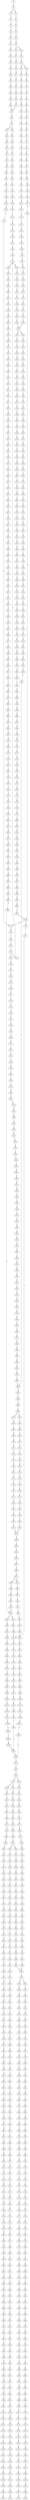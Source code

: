 strict digraph  {
	S0 -> S1 [ label = G ];
	S1 -> S2 [ label = G ];
	S1 -> S3 [ label = C ];
	S2 -> S4 [ label = C ];
	S3 -> S5 [ label = C ];
	S4 -> S6 [ label = C ];
	S5 -> S7 [ label = C ];
	S6 -> S8 [ label = C ];
	S7 -> S9 [ label = T ];
	S8 -> S10 [ label = A ];
	S9 -> S11 [ label = A ];
	S10 -> S12 [ label = G ];
	S11 -> S13 [ label = G ];
	S12 -> S14 [ label = T ];
	S12 -> S15 [ label = G ];
	S13 -> S16 [ label = G ];
	S14 -> S17 [ label = T ];
	S15 -> S18 [ label = T ];
	S16 -> S19 [ label = T ];
	S17 -> S20 [ label = G ];
	S18 -> S21 [ label = G ];
	S19 -> S22 [ label = G ];
	S20 -> S23 [ label = T ];
	S21 -> S24 [ label = C ];
	S21 -> S25 [ label = G ];
	S22 -> S26 [ label = T ];
	S23 -> S27 [ label = G ];
	S24 -> S28 [ label = G ];
	S25 -> S29 [ label = G ];
	S26 -> S30 [ label = G ];
	S27 -> S31 [ label = C ];
	S28 -> S32 [ label = C ];
	S29 -> S33 [ label = C ];
	S30 -> S34 [ label = C ];
	S31 -> S35 [ label = G ];
	S32 -> S36 [ label = G ];
	S33 -> S37 [ label = T ];
	S34 -> S38 [ label = G ];
	S35 -> S39 [ label = T ];
	S36 -> S40 [ label = T ];
	S37 -> S41 [ label = T ];
	S38 -> S42 [ label = T ];
	S39 -> S43 [ label = C ];
	S40 -> S44 [ label = C ];
	S41 -> S45 [ label = C ];
	S42 -> S46 [ label = C ];
	S43 -> S47 [ label = G ];
	S44 -> S48 [ label = G ];
	S45 -> S49 [ label = G ];
	S46 -> S50 [ label = G ];
	S47 -> S51 [ label = A ];
	S48 -> S52 [ label = T ];
	S49 -> S53 [ label = A ];
	S50 -> S51 [ label = A ];
	S51 -> S54 [ label = A ];
	S52 -> S55 [ label = G ];
	S53 -> S56 [ label = A ];
	S54 -> S57 [ label = C ];
	S55 -> S58 [ label = C ];
	S56 -> S59 [ label = C ];
	S57 -> S60 [ label = C ];
	S57 -> S61 [ label = A ];
	S58 -> S62 [ label = A ];
	S59 -> S63 [ label = A ];
	S60 -> S64 [ label = T ];
	S61 -> S65 [ label = C ];
	S62 -> S66 [ label = T ];
	S63 -> S67 [ label = C ];
	S64 -> S68 [ label = T ];
	S65 -> S69 [ label = C ];
	S66 -> S70 [ label = C ];
	S67 -> S71 [ label = G ];
	S68 -> S72 [ label = C ];
	S69 -> S73 [ label = C ];
	S70 -> S74 [ label = C ];
	S71 -> S75 [ label = C ];
	S72 -> S76 [ label = G ];
	S73 -> S77 [ label = G ];
	S74 -> S78 [ label = G ];
	S75 -> S79 [ label = G ];
	S76 -> S80 [ label = T ];
	S77 -> S81 [ label = T ];
	S78 -> S82 [ label = C ];
	S79 -> S83 [ label = C ];
	S80 -> S84 [ label = A ];
	S81 -> S85 [ label = A ];
	S82 -> S86 [ label = A ];
	S83 -> S87 [ label = A ];
	S84 -> S88 [ label = C ];
	S85 -> S89 [ label = C ];
	S86 -> S90 [ label = C ];
	S87 -> S91 [ label = C ];
	S88 -> S92 [ label = T ];
	S89 -> S93 [ label = G ];
	S90 -> S94 [ label = G ];
	S91 -> S95 [ label = G ];
	S92 -> S96 [ label = T ];
	S93 -> S97 [ label = T ];
	S94 -> S98 [ label = T ];
	S95 -> S99 [ label = T ];
	S96 -> S100 [ label = C ];
	S97 -> S101 [ label = C ];
	S98 -> S102 [ label = C ];
	S99 -> S103 [ label = C ];
	S100 -> S104 [ label = A ];
	S101 -> S105 [ label = C ];
	S102 -> S106 [ label = G ];
	S103 -> S107 [ label = C ];
	S104 -> S108 [ label = A ];
	S105 -> S109 [ label = A ];
	S106 -> S110 [ label = A ];
	S107 -> S111 [ label = A ];
	S108 -> S112 [ label = G ];
	S109 -> S113 [ label = G ];
	S110 -> S114 [ label = G ];
	S111 -> S115 [ label = G ];
	S112 -> S116 [ label = C ];
	S113 -> S117 [ label = C ];
	S114 -> S118 [ label = C ];
	S115 -> S119 [ label = C ];
	S116 -> S120 [ label = G ];
	S117 -> S121 [ label = G ];
	S118 -> S122 [ label = G ];
	S119 -> S123 [ label = T ];
	S119 -> S121 [ label = G ];
	S120 -> S124 [ label = A ];
	S121 -> S125 [ label = A ];
	S122 -> S126 [ label = A ];
	S123 -> S127 [ label = T ];
	S124 -> S128 [ label = G ];
	S125 -> S129 [ label = G ];
	S126 -> S130 [ label = G ];
	S127 -> S131 [ label = C ];
	S128 -> S132 [ label = T ];
	S129 -> S133 [ label = T ];
	S130 -> S134 [ label = T ];
	S131 -> S135 [ label = A ];
	S132 -> S136 [ label = C ];
	S133 -> S137 [ label = C ];
	S134 -> S138 [ label = C ];
	S135 -> S139 [ label = C ];
	S136 -> S140 [ label = C ];
	S137 -> S141 [ label = C ];
	S137 -> S142 [ label = T ];
	S138 -> S143 [ label = G ];
	S139 -> S144 [ label = G ];
	S140 -> S145 [ label = C ];
	S141 -> S145 [ label = C ];
	S142 -> S146 [ label = C ];
	S143 -> S147 [ label = A ];
	S144 -> S148 [ label = C ];
	S145 -> S149 [ label = T ];
	S145 -> S150 [ label = G ];
	S146 -> S151 [ label = G ];
	S147 -> S152 [ label = A ];
	S148 -> S153 [ label = C ];
	S149 -> S154 [ label = C ];
	S150 -> S155 [ label = C ];
	S151 -> S156 [ label = T ];
	S152 -> S157 [ label = C ];
	S153 -> S158 [ label = C ];
	S154 -> S159 [ label = C ];
	S155 -> S160 [ label = C ];
	S156 -> S161 [ label = C ];
	S157 -> S162 [ label = C ];
	S158 -> S163 [ label = T ];
	S159 -> S164 [ label = G ];
	S160 -> S165 [ label = T ];
	S161 -> S166 [ label = T ];
	S162 -> S167 [ label = T ];
	S163 -> S168 [ label = T ];
	S164 -> S169 [ label = G ];
	S165 -> S170 [ label = G ];
	S166 -> S171 [ label = G ];
	S167 -> S172 [ label = G ];
	S168 -> S173 [ label = C ];
	S169 -> S174 [ label = T ];
	S170 -> S175 [ label = T ];
	S171 -> S176 [ label = T ];
	S172 -> S177 [ label = T ];
	S173 -> S178 [ label = A ];
	S174 -> S179 [ label = C ];
	S175 -> S180 [ label = C ];
	S176 -> S181 [ label = T ];
	S177 -> S182 [ label = C ];
	S178 -> S183 [ label = T ];
	S179 -> S184 [ label = T ];
	S180 -> S185 [ label = G ];
	S181 -> S186 [ label = C ];
	S182 -> S187 [ label = G ];
	S183 -> S188 [ label = C ];
	S184 -> S189 [ label = G ];
	S185 -> S190 [ label = C ];
	S186 -> S191 [ label = C ];
	S187 -> S192 [ label = C ];
	S188 -> S193 [ label = C ];
	S189 -> S194 [ label = G ];
	S190 -> S195 [ label = G ];
	S191 -> S196 [ label = G ];
	S192 -> S197 [ label = G ];
	S193 -> S198 [ label = A ];
	S194 -> S199 [ label = A ];
	S195 -> S200 [ label = C ];
	S196 -> S201 [ label = T ];
	S197 -> S200 [ label = C ];
	S198 -> S202 [ label = G ];
	S199 -> S203 [ label = G ];
	S200 -> S204 [ label = G ];
	S200 -> S205 [ label = A ];
	S201 -> S206 [ label = G ];
	S202 -> S207 [ label = A ];
	S203 -> S208 [ label = G ];
	S204 -> S209 [ label = A ];
	S205 -> S210 [ label = A ];
	S206 -> S211 [ label = G ];
	S207 -> S212 [ label = A ];
	S208 -> S213 [ label = G ];
	S209 -> S214 [ label = G ];
	S210 -> S215 [ label = C ];
	S211 -> S216 [ label = C ];
	S212 -> S217 [ label = C ];
	S213 -> S218 [ label = T ];
	S214 -> S219 [ label = C ];
	S215 -> S220 [ label = C ];
	S216 -> S221 [ label = C ];
	S217 -> S222 [ label = C ];
	S218 -> S223 [ label = G ];
	S219 -> S224 [ label = A ];
	S220 -> S225 [ label = C ];
	S221 -> S226 [ label = C ];
	S222 -> S227 [ label = A ];
	S222 -> S228 [ label = G ];
	S223 -> S229 [ label = T ];
	S224 -> S230 [ label = G ];
	S225 -> S231 [ label = G ];
	S226 -> S232 [ label = G ];
	S227 -> S233 [ label = G ];
	S227 -> S234 [ label = C ];
	S228 -> S235 [ label = G ];
	S229 -> S236 [ label = T ];
	S230 -> S237 [ label = T ];
	S231 -> S238 [ label = T ];
	S232 -> S239 [ label = T ];
	S233 -> S240 [ label = A ];
	S234 -> S241 [ label = C ];
	S235 -> S242 [ label = A ];
	S236 -> S243 [ label = C ];
	S237 -> S244 [ label = G ];
	S238 -> S245 [ label = A ];
	S239 -> S246 [ label = C ];
	S240 -> S247 [ label = C ];
	S241 -> S248 [ label = A ];
	S242 -> S249 [ label = C ];
	S243 -> S250 [ label = C ];
	S244 -> S251 [ label = C ];
	S245 -> S252 [ label = C ];
	S246 -> S253 [ label = C ];
	S247 -> S254 [ label = T ];
	S248 -> S255 [ label = C ];
	S249 -> S256 [ label = G ];
	S250 -> S257 [ label = A ];
	S251 -> S258 [ label = A ];
	S252 -> S259 [ label = A ];
	S253 -> S260 [ label = A ];
	S254 -> S261 [ label = C ];
	S255 -> S262 [ label = C ];
	S256 -> S263 [ label = C ];
	S257 -> S264 [ label = G ];
	S258 -> S265 [ label = A ];
	S259 -> S266 [ label = G ];
	S260 -> S267 [ label = G ];
	S261 -> S268 [ label = C ];
	S262 -> S269 [ label = C ];
	S263 -> S270 [ label = C ];
	S264 -> S271 [ label = C ];
	S265 -> S272 [ label = C ];
	S266 -> S273 [ label = C ];
	S267 -> S274 [ label = T ];
	S268 -> S275 [ label = C ];
	S269 -> S276 [ label = C ];
	S270 -> S277 [ label = C ];
	S271 -> S278 [ label = A ];
	S272 -> S279 [ label = A ];
	S273 -> S280 [ label = A ];
	S274 -> S281 [ label = A ];
	S275 -> S282 [ label = A ];
	S276 -> S283 [ label = T ];
	S277 -> S284 [ label = A ];
	S278 -> S285 [ label = G ];
	S279 -> S286 [ label = G ];
	S280 -> S287 [ label = G ];
	S281 -> S288 [ label = G ];
	S282 -> S289 [ label = T ];
	S283 -> S290 [ label = T ];
	S284 -> S291 [ label = T ];
	S285 -> S292 [ label = A ];
	S286 -> S293 [ label = C ];
	S287 -> S294 [ label = G ];
	S288 -> S295 [ label = C ];
	S289 -> S296 [ label = C ];
	S290 -> S297 [ label = C ];
	S291 -> S298 [ label = C ];
	S292 -> S299 [ label = T ];
	S293 -> S300 [ label = T ];
	S294 -> S301 [ label = T ];
	S295 -> S302 [ label = T ];
	S296 -> S303 [ label = T ];
	S297 -> S304 [ label = C ];
	S297 -> S305 [ label = G ];
	S298 -> S306 [ label = G ];
	S299 -> S307 [ label = A ];
	S300 -> S308 [ label = A ];
	S301 -> S309 [ label = G ];
	S302 -> S310 [ label = C ];
	S303 -> S311 [ label = G ];
	S304 -> S312 [ label = T ];
	S305 -> S313 [ label = A ];
	S306 -> S314 [ label = T ];
	S307 -> S315 [ label = A ];
	S308 -> S316 [ label = C ];
	S309 -> S317 [ label = C ];
	S310 -> S318 [ label = C ];
	S311 -> S319 [ label = C ];
	S312 -> S320 [ label = G ];
	S313 -> S321 [ label = T ];
	S314 -> S322 [ label = C ];
	S315 -> S323 [ label = A ];
	S316 -> S324 [ label = G ];
	S317 -> S325 [ label = A ];
	S318 -> S326 [ label = A ];
	S319 -> S327 [ label = C ];
	S320 -> S328 [ label = T ];
	S321 -> S329 [ label = C ];
	S322 -> S330 [ label = C ];
	S323 -> S331 [ label = A ];
	S324 -> S332 [ label = A ];
	S325 -> S333 [ label = C ];
	S326 -> S334 [ label = C ];
	S327 -> S335 [ label = A ];
	S328 -> S336 [ label = C ];
	S329 -> S337 [ label = G ];
	S330 -> S338 [ label = T ];
	S331 -> S339 [ label = A ];
	S332 -> S340 [ label = G ];
	S333 -> S341 [ label = G ];
	S334 -> S342 [ label = C ];
	S335 -> S343 [ label = G ];
	S336 -> S344 [ label = C ];
	S337 -> S345 [ label = T ];
	S338 -> S346 [ label = C ];
	S339 -> S347 [ label = C ];
	S340 -> S348 [ label = A ];
	S341 -> S349 [ label = C ];
	S342 -> S350 [ label = G ];
	S343 -> S351 [ label = T ];
	S344 -> S352 [ label = T ];
	S345 -> S353 [ label = T ];
	S346 -> S354 [ label = T ];
	S347 -> S355 [ label = T ];
	S348 -> S356 [ label = A ];
	S349 -> S357 [ label = G ];
	S350 -> S358 [ label = G ];
	S351 -> S359 [ label = C ];
	S352 -> S360 [ label = T ];
	S353 -> S361 [ label = T ];
	S354 -> S362 [ label = T ];
	S355 -> S363 [ label = T ];
	S356 -> S364 [ label = C ];
	S357 -> S365 [ label = G ];
	S358 -> S366 [ label = A ];
	S359 -> S367 [ label = G ];
	S360 -> S368 [ label = G ];
	S361 -> S369 [ label = G ];
	S362 -> S370 [ label = C ];
	S363 -> S371 [ label = T ];
	S364 -> S372 [ label = T ];
	S365 -> S373 [ label = T ];
	S366 -> S374 [ label = C ];
	S367 -> S375 [ label = T ];
	S368 -> S376 [ label = T ];
	S369 -> S377 [ label = T ];
	S370 -> S378 [ label = T ];
	S371 -> S379 [ label = G ];
	S372 -> S380 [ label = G ];
	S373 -> S381 [ label = G ];
	S374 -> S382 [ label = G ];
	S375 -> S383 [ label = A ];
	S376 -> S384 [ label = A ];
	S377 -> S385 [ label = A ];
	S378 -> S386 [ label = C ];
	S379 -> S387 [ label = C ];
	S380 -> S388 [ label = G ];
	S381 -> S389 [ label = C ];
	S382 -> S390 [ label = T ];
	S383 -> S391 [ label = A ];
	S384 -> S392 [ label = G ];
	S385 -> S393 [ label = G ];
	S386 -> S394 [ label = G ];
	S387 -> S395 [ label = C ];
	S388 -> S396 [ label = C ];
	S389 -> S397 [ label = C ];
	S390 -> S398 [ label = C ];
	S391 -> S399 [ label = G ];
	S392 -> S400 [ label = G ];
	S393 -> S401 [ label = G ];
	S394 -> S402 [ label = G ];
	S395 -> S403 [ label = G ];
	S396 -> S404 [ label = G ];
	S397 -> S405 [ label = G ];
	S398 -> S406 [ label = G ];
	S399 -> S407 [ label = A ];
	S400 -> S408 [ label = A ];
	S401 -> S409 [ label = A ];
	S402 -> S410 [ label = A ];
	S403 -> S411 [ label = T ];
	S404 -> S412 [ label = C ];
	S405 -> S413 [ label = C ];
	S406 -> S414 [ label = T ];
	S407 -> S415 [ label = C ];
	S408 -> S416 [ label = G ];
	S409 -> S417 [ label = A ];
	S410 -> S418 [ label = G ];
	S411 -> S419 [ label = A ];
	S412 -> S420 [ label = A ];
	S413 -> S421 [ label = A ];
	S414 -> S422 [ label = G ];
	S415 -> S423 [ label = G ];
	S416 -> S424 [ label = A ];
	S417 -> S425 [ label = A ];
	S418 -> S426 [ label = A ];
	S419 -> S427 [ label = G ];
	S420 -> S428 [ label = G ];
	S421 -> S429 [ label = A ];
	S422 -> S430 [ label = A ];
	S423 -> S431 [ label = G ];
	S424 -> S432 [ label = G ];
	S425 -> S433 [ label = G ];
	S426 -> S434 [ label = G ];
	S427 -> S435 [ label = C ];
	S428 -> S436 [ label = C ];
	S429 -> S437 [ label = C ];
	S430 -> S438 [ label = C ];
	S431 -> S439 [ label = C ];
	S432 -> S440 [ label = G ];
	S433 -> S441 [ label = G ];
	S434 -> S442 [ label = G ];
	S435 -> S443 [ label = C ];
	S436 -> S444 [ label = G ];
	S437 -> S445 [ label = C ];
	S438 -> S446 [ label = C ];
	S439 -> S447 [ label = T ];
	S440 -> S448 [ label = T ];
	S441 -> S449 [ label = T ];
	S442 -> S450 [ label = T ];
	S443 -> S451 [ label = G ];
	S444 -> S452 [ label = G ];
	S445 -> S453 [ label = A ];
	S446 -> S454 [ label = G ];
	S447 -> S455 [ label = C ];
	S448 -> S456 [ label = C ];
	S449 -> S457 [ label = C ];
	S450 -> S458 [ label = C ];
	S451 -> S459 [ label = G ];
	S452 -> S460 [ label = G ];
	S453 -> S461 [ label = G ];
	S454 -> S462 [ label = G ];
	S455 -> S463 [ label = T ];
	S456 -> S464 [ label = C ];
	S457 -> S465 [ label = C ];
	S458 -> S464 [ label = C ];
	S459 -> S466 [ label = T ];
	S460 -> S467 [ label = T ];
	S461 -> S468 [ label = T ];
	S462 -> S469 [ label = T ];
	S463 -> S470 [ label = C ];
	S464 -> S471 [ label = C ];
	S465 -> S472 [ label = C ];
	S466 -> S473 [ label = G ];
	S467 -> S474 [ label = G ];
	S468 -> S475 [ label = C ];
	S469 -> S476 [ label = C ];
	S470 -> S477 [ label = G ];
	S471 -> S478 [ label = A ];
	S471 -> S479 [ label = G ];
	S472 -> S480 [ label = G ];
	S473 -> S481 [ label = A ];
	S474 -> S482 [ label = C ];
	S475 -> S483 [ label = G ];
	S476 -> S484 [ label = G ];
	S477 -> S485 [ label = A ];
	S478 -> S486 [ label = G ];
	S479 -> S487 [ label = G ];
	S480 -> S488 [ label = A ];
	S481 -> S489 [ label = C ];
	S482 -> S490 [ label = C ];
	S483 -> S491 [ label = C ];
	S484 -> S492 [ label = C ];
	S485 -> S493 [ label = A ];
	S486 -> S494 [ label = A ];
	S487 -> S495 [ label = A ];
	S488 -> S496 [ label = A ];
	S489 -> S497 [ label = G ];
	S490 -> S498 [ label = G ];
	S491 -> S499 [ label = G ];
	S492 -> S500 [ label = G ];
	S493 -> S501 [ label = G ];
	S494 -> S502 [ label = G ];
	S495 -> S503 [ label = G ];
	S496 -> S504 [ label = G ];
	S497 -> S505 [ label = T ];
	S498 -> S506 [ label = C ];
	S499 -> S507 [ label = C ];
	S500 -> S508 [ label = T ];
	S501 -> S509 [ label = T ];
	S502 -> S510 [ label = C ];
	S503 -> S511 [ label = G ];
	S504 -> S512 [ label = T ];
	S505 -> S513 [ label = G ];
	S506 -> S514 [ label = C ];
	S507 -> S515 [ label = A ];
	S508 -> S516 [ label = A ];
	S509 -> S517 [ label = C ];
	S510 -> S518 [ label = C ];
	S511 -> S519 [ label = C ];
	S512 -> S520 [ label = C ];
	S513 -> S521 [ label = G ];
	S514 -> S522 [ label = G ];
	S515 -> S523 [ label = G ];
	S516 -> S524 [ label = G ];
	S517 -> S525 [ label = G ];
	S518 -> S526 [ label = A ];
	S519 -> S527 [ label = G ];
	S520 -> S528 [ label = G ];
	S521 -> S529 [ label = G ];
	S522 -> S530 [ label = G ];
	S523 -> S531 [ label = C ];
	S524 -> S532 [ label = C ];
	S525 -> S533 [ label = C ];
	S526 -> S534 [ label = C ];
	S527 -> S535 [ label = T ];
	S528 -> S536 [ label = A ];
	S529 -> S537 [ label = T ];
	S530 -> S538 [ label = T ];
	S531 -> S539 [ label = C ];
	S532 -> S540 [ label = C ];
	S533 -> S541 [ label = G ];
	S534 -> S542 [ label = G ];
	S535 -> S543 [ label = G ];
	S536 -> S544 [ label = G ];
	S537 -> S545 [ label = A ];
	S538 -> S546 [ label = G ];
	S539 -> S547 [ label = G ];
	S540 -> S548 [ label = G ];
	S541 -> S549 [ label = G ];
	S542 -> S550 [ label = G ];
	S543 -> S551 [ label = G ];
	S544 -> S552 [ label = G ];
	S545 -> S553 [ label = C ];
	S546 -> S554 [ label = G ];
	S547 -> S555 [ label = G ];
	S548 -> S556 [ label = C ];
	S549 -> S557 [ label = C ];
	S550 -> S558 [ label = T ];
	S551 -> S559 [ label = T ];
	S552 -> S560 [ label = T ];
	S553 -> S561 [ label = T ];
	S554 -> S562 [ label = T ];
	S555 -> S563 [ label = T ];
	S556 -> S564 [ label = T ];
	S557 -> S565 [ label = T ];
	S558 -> S566 [ label = T ];
	S559 -> S567 [ label = A ];
	S560 -> S568 [ label = A ];
	S561 -> S569 [ label = A ];
	S562 -> S570 [ label = G ];
	S563 -> S571 [ label = G ];
	S564 -> S572 [ label = G ];
	S565 -> S573 [ label = A ];
	S566 -> S574 [ label = A ];
	S567 -> S575 [ label = T ];
	S568 -> S576 [ label = T ];
	S569 -> S577 [ label = T ];
	S570 -> S578 [ label = G ];
	S571 -> S579 [ label = G ];
	S572 -> S580 [ label = G ];
	S573 -> S581 [ label = T ];
	S574 -> S582 [ label = C ];
	S575 -> S583 [ label = G ];
	S576 -> S584 [ label = A ];
	S577 -> S585 [ label = T ];
	S578 -> S586 [ label = A ];
	S579 -> S587 [ label = A ];
	S580 -> S588 [ label = A ];
	S581 -> S589 [ label = A ];
	S582 -> S590 [ label = T ];
	S583 -> S591 [ label = A ];
	S584 -> S592 [ label = A ];
	S585 -> S593 [ label = G ];
	S586 -> S594 [ label = A ];
	S587 -> S595 [ label = A ];
	S588 -> S596 [ label = A ];
	S589 -> S597 [ label = G ];
	S590 -> S598 [ label = G ];
	S591 -> S599 [ label = G ];
	S592 -> S600 [ label = G ];
	S593 -> S601 [ label = G ];
	S594 -> S602 [ label = C ];
	S595 -> S603 [ label = G ];
	S596 -> S604 [ label = G ];
	S597 -> S605 [ label = T ];
	S598 -> S606 [ label = C ];
	S599 -> S607 [ label = C ];
	S600 -> S608 [ label = T ];
	S601 -> S609 [ label = A ];
	S602 -> S610 [ label = C ];
	S603 -> S611 [ label = A ];
	S604 -> S612 [ label = A ];
	S605 -> S613 [ label = A ];
	S606 -> S614 [ label = A ];
	S607 -> S615 [ label = G ];
	S608 -> S616 [ label = C ];
	S609 -> S617 [ label = A ];
	S610 -> S618 [ label = T ];
	S611 -> S619 [ label = A ];
	S612 -> S620 [ label = A ];
	S613 -> S621 [ label = G ];
	S614 -> S622 [ label = G ];
	S615 -> S623 [ label = G ];
	S616 -> S624 [ label = G ];
	S617 -> S625 [ label = C ];
	S618 -> S626 [ label = C ];
	S619 -> S627 [ label = C ];
	S620 -> S628 [ label = C ];
	S621 -> S629 [ label = C ];
	S622 -> S630 [ label = A ];
	S623 -> S631 [ label = T ];
	S624 -> S632 [ label = T ];
	S625 -> S633 [ label = G ];
	S626 -> S634 [ label = G ];
	S627 -> S635 [ label = G ];
	S628 -> S635 [ label = G ];
	S629 -> S636 [ label = C ];
	S630 -> S637 [ label = C ];
	S631 -> S638 [ label = C ];
	S632 -> S639 [ label = G ];
	S633 -> S640 [ label = G ];
	S634 -> S641 [ label = G ];
	S635 -> S642 [ label = G ];
	S636 -> S643 [ label = G ];
	S637 -> S644 [ label = G ];
	S638 -> S645 [ label = G ];
	S639 -> S646 [ label = G ];
	S640 -> S647 [ label = T ];
	S641 -> S648 [ label = C ];
	S642 -> S649 [ label = C ];
	S643 -> S650 [ label = A ];
	S644 -> S651 [ label = G ];
	S645 -> S652 [ label = C ];
	S646 -> S653 [ label = T ];
	S647 -> S654 [ label = A ];
	S648 -> S655 [ label = A ];
	S649 -> S656 [ label = A ];
	S650 -> S657 [ label = A ];
	S651 -> S658 [ label = A ];
	S652 -> S659 [ label = A ];
	S653 -> S660 [ label = A ];
	S654 -> S661 [ label = C ];
	S655 -> S662 [ label = C ];
	S656 -> S663 [ label = C ];
	S657 -> S664 [ label = A ];
	S658 -> S665 [ label = C ];
	S659 -> S666 [ label = C ];
	S660 -> S667 [ label = C ];
	S661 -> S668 [ label = G ];
	S662 -> S669 [ label = G ];
	S663 -> S670 [ label = C ];
	S663 -> S671 [ label = T ];
	S664 -> S672 [ label = C ];
	S665 -> S673 [ label = A ];
	S666 -> S674 [ label = G ];
	S667 -> S675 [ label = C ];
	S668 -> S676 [ label = A ];
	S669 -> S677 [ label = C ];
	S670 -> S678 [ label = G ];
	S671 -> S679 [ label = G ];
	S672 -> S680 [ label = C ];
	S673 -> S681 [ label = C ];
	S674 -> S682 [ label = C ];
	S675 -> S683 [ label = G ];
	S676 -> S684 [ label = A ];
	S677 -> S685 [ label = G ];
	S678 -> S686 [ label = G ];
	S679 -> S687 [ label = G ];
	S680 -> S688 [ label = C ];
	S681 -> S689 [ label = A ];
	S682 -> S690 [ label = G ];
	S683 -> S691 [ label = G ];
	S684 -> S692 [ label = G ];
	S685 -> S693 [ label = C ];
	S686 -> S694 [ label = G ];
	S687 -> S695 [ label = G ];
	S688 -> S696 [ label = C ];
	S689 -> S697 [ label = C ];
	S690 -> S698 [ label = C ];
	S691 -> S699 [ label = T ];
	S692 -> S700 [ label = A ];
	S693 -> S701 [ label = G ];
	S694 -> S702 [ label = A ];
	S695 -> S703 [ label = A ];
	S696 -> S704 [ label = G ];
	S697 -> S705 [ label = C ];
	S698 -> S706 [ label = G ];
	S699 -> S707 [ label = G ];
	S700 -> S708 [ label = A ];
	S701 -> S709 [ label = C ];
	S702 -> S710 [ label = A ];
	S703 -> S711 [ label = A ];
	S704 -> S712 [ label = A ];
	S705 -> S713 [ label = T ];
	S706 -> S714 [ label = G ];
	S707 -> S715 [ label = G ];
	S708 -> S716 [ label = G ];
	S709 -> S717 [ label = G ];
	S710 -> S718 [ label = T ];
	S711 -> S719 [ label = C ];
	S712 -> S720 [ label = C ];
	S713 -> S721 [ label = C ];
	S714 -> S722 [ label = C ];
	S715 -> S723 [ label = T ];
	S716 -> S724 [ label = T ];
	S717 -> S725 [ label = T ];
	S718 -> S726 [ label = T ];
	S719 -> S727 [ label = T ];
	S720 -> S728 [ label = T ];
	S721 -> S729 [ label = T ];
	S722 -> S730 [ label = T ];
	S723 -> S731 [ label = T ];
	S724 -> S732 [ label = G ];
	S725 -> S733 [ label = C ];
	S726 -> S734 [ label = G ];
	S727 -> S735 [ label = G ];
	S728 -> S736 [ label = A ];
	S729 -> S737 [ label = A ];
	S730 -> S738 [ label = G ];
	S731 -> S739 [ label = A ];
	S732 -> S740 [ label = T ];
	S733 -> S741 [ label = G ];
	S734 -> S742 [ label = A ];
	S735 -> S743 [ label = G ];
	S736 -> S744 [ label = G ];
	S737 -> S745 [ label = G ];
	S738 -> S746 [ label = G ];
	S739 -> S747 [ label = G ];
	S740 -> S748 [ label = C ];
	S741 -> S749 [ label = A ];
	S742 -> S750 [ label = A ];
	S743 -> S751 [ label = A ];
	S744 -> S752 [ label = A ];
	S745 -> S753 [ label = A ];
	S746 -> S754 [ label = A ];
	S747 -> S755 [ label = A ];
	S748 -> S756 [ label = C ];
	S749 -> S757 [ label = C ];
	S750 -> S758 [ label = C ];
	S751 -> S759 [ label = C ];
	S752 -> S760 [ label = A ];
	S753 -> S761 [ label = A ];
	S754 -> S762 [ label = A ];
	S755 -> S763 [ label = A ];
	S756 -> S764 [ label = T ];
	S757 -> S765 [ label = G ];
	S758 -> S766 [ label = C ];
	S759 -> S767 [ label = C ];
	S760 -> S768 [ label = T ];
	S761 -> S769 [ label = C ];
	S762 -> S770 [ label = T ];
	S763 -> S771 [ label = G ];
	S764 -> S772 [ label = G ];
	S765 -> S773 [ label = C ];
	S766 -> S774 [ label = C ];
	S767 -> S775 [ label = C ];
	S768 -> S776 [ label = C ];
	S769 -> S777 [ label = G ];
	S770 -> S778 [ label = G ];
	S771 -> S779 [ label = G ];
	S772 -> S780 [ label = G ];
	S773 -> S781 [ label = G ];
	S774 -> S782 [ label = G ];
	S775 -> S783 [ label = G ];
	S776 -> S784 [ label = G ];
	S777 -> S785 [ label = A ];
	S778 -> S786 [ label = G ];
	S779 -> S787 [ label = G ];
	S780 -> S788 [ label = C ];
	S781 -> S789 [ label = C ];
	S782 -> S790 [ label = T ];
	S783 -> S791 [ label = T ];
	S784 -> S792 [ label = G ];
	S785 -> S793 [ label = G ];
	S786 -> S794 [ label = G ];
	S787 -> S795 [ label = G ];
	S788 -> S796 [ label = C ];
	S789 -> S797 [ label = C ];
	S790 -> S798 [ label = C ];
	S791 -> S799 [ label = C ];
	S792 -> S800 [ label = G ];
	S793 -> S801 [ label = G ];
	S794 -> S802 [ label = G ];
	S795 -> S803 [ label = G ];
	S796 -> S804 [ label = T ];
	S797 -> S805 [ label = T ];
	S798 -> S806 [ label = T ];
	S799 -> S807 [ label = T ];
	S800 -> S808 [ label = T ];
	S801 -> S809 [ label = T ];
	S802 -> S810 [ label = T ];
	S803 -> S811 [ label = T ];
	S804 -> S812 [ label = G ];
	S805 -> S813 [ label = C ];
	S806 -> S814 [ label = C ];
	S807 -> S815 [ label = C ];
	S808 -> S816 [ label = A ];
	S809 -> S817 [ label = G ];
	S810 -> S818 [ label = C ];
	S811 -> S819 [ label = C ];
	S812 -> S820 [ label = G ];
	S813 -> S821 [ label = G ];
	S814 -> S822 [ label = G ];
	S815 -> S822 [ label = G ];
	S816 -> S823 [ label = T ];
	S817 -> S824 [ label = T ];
	S818 -> S825 [ label = C ];
	S819 -> S826 [ label = C ];
	S820 -> S827 [ label = G ];
	S821 -> S828 [ label = G ];
	S822 -> S829 [ label = G ];
	S823 -> S830 [ label = C ];
	S824 -> S831 [ label = C ];
	S825 -> S832 [ label = G ];
	S826 -> S833 [ label = G ];
	S827 -> S834 [ label = T ];
	S828 -> S835 [ label = G ];
	S829 -> S836 [ label = C ];
	S830 -> S837 [ label = C ];
	S831 -> S838 [ label = C ];
	S832 -> S839 [ label = C ];
	S833 -> S840 [ label = T ];
	S834 -> S841 [ label = C ];
	S835 -> S842 [ label = C ];
	S836 -> S843 [ label = A ];
	S837 -> S844 [ label = C ];
	S838 -> S845 [ label = C ];
	S839 -> S846 [ label = C ];
	S840 -> S847 [ label = C ];
	S841 -> S848 [ label = C ];
	S842 -> S849 [ label = T ];
	S843 -> S850 [ label = C ];
	S844 -> S851 [ label = G ];
	S845 -> S852 [ label = T ];
	S846 -> S853 [ label = G ];
	S847 -> S854 [ label = G ];
	S848 -> S855 [ label = C ];
	S849 -> S856 [ label = C ];
	S850 -> S857 [ label = C ];
	S851 -> S858 [ label = A ];
	S852 -> S859 [ label = G ];
	S853 -> S860 [ label = G ];
	S854 -> S861 [ label = G ];
	S855 -> S862 [ label = G ];
	S856 -> S863 [ label = A ];
	S857 -> S864 [ label = G ];
	S858 -> S865 [ label = A ];
	S859 -> S866 [ label = T ];
	S860 -> S867 [ label = A ];
	S861 -> S868 [ label = A ];
	S862 -> S869 [ label = A ];
	S863 -> S870 [ label = C ];
	S864 -> S871 [ label = A ];
	S865 -> S872 [ label = A ];
	S866 -> S873 [ label = C ];
	S867 -> S874 [ label = A ];
	S868 -> S875 [ label = A ];
	S869 -> S876 [ label = G ];
	S870 -> S877 [ label = G ];
	S871 -> S878 [ label = G ];
	S871 -> S879 [ label = A ];
	S872 -> S880 [ label = G ];
	S873 -> S881 [ label = C ];
	S874 -> S882 [ label = C ];
	S875 -> S883 [ label = C ];
	S876 -> S884 [ label = T ];
	S877 -> S885 [ label = T ];
	S878 -> S886 [ label = T ];
	S879 -> S887 [ label = T ];
	S880 -> S888 [ label = T ];
	S881 -> S889 [ label = T ];
	S882 -> S890 [ label = T ];
	S883 -> S891 [ label = T ];
	S884 -> S892 [ label = C ];
	S885 -> S893 [ label = C ];
	S886 -> S894 [ label = C ];
	S887 -> S895 [ label = G ];
	S888 -> S896 [ label = G ];
	S889 -> S897 [ label = A ];
	S890 -> S898 [ label = G ];
	S891 -> S899 [ label = A ];
	S892 -> S900 [ label = C ];
	S893 -> S901 [ label = C ];
	S894 -> S902 [ label = C ];
	S895 -> S903 [ label = T ];
	S896 -> S904 [ label = T ];
	S897 -> S905 [ label = C ];
	S898 -> S906 [ label = C ];
	S899 -> S907 [ label = C ];
	S900 -> S908 [ label = A ];
	S901 -> S909 [ label = A ];
	S902 -> S910 [ label = A ];
	S903 -> S911 [ label = A ];
	S904 -> S912 [ label = C ];
	S905 -> S913 [ label = T ];
	S906 -> S914 [ label = A ];
	S907 -> S915 [ label = A ];
	S908 -> S916 [ label = G ];
	S909 -> S917 [ label = G ];
	S910 -> S916 [ label = G ];
	S911 -> S918 [ label = G ];
	S912 -> S919 [ label = G ];
	S913 -> S920 [ label = A ];
	S914 -> S921 [ label = A ];
	S915 -> S922 [ label = A ];
	S916 -> S923 [ label = T ];
	S916 -> S924 [ label = C ];
	S917 -> S119 [ label = C ];
	S918 -> S925 [ label = T ];
	S919 -> S926 [ label = T ];
	S920 -> S927 [ label = C ];
	S921 -> S928 [ label = C ];
	S922 -> S929 [ label = C ];
	S923 -> S930 [ label = A ];
	S924 -> S931 [ label = T ];
	S925 -> S932 [ label = T ];
	S926 -> S933 [ label = C ];
	S927 -> S934 [ label = C ];
	S928 -> S935 [ label = C ];
	S929 -> S936 [ label = G ];
	S930 -> S937 [ label = G ];
	S931 -> S938 [ label = T ];
	S932 -> S939 [ label = T ];
	S933 -> S940 [ label = G ];
	S934 -> S941 [ label = A ];
	S935 -> S942 [ label = A ];
	S936 -> S943 [ label = A ];
	S937 -> S944 [ label = G ];
	S938 -> S131 [ label = C ];
	S939 -> S945 [ label = C ];
	S940 -> S946 [ label = G ];
	S941 -> S947 [ label = G ];
	S942 -> S948 [ label = G ];
	S943 -> S949 [ label = A ];
	S944 -> S950 [ label = G ];
	S945 -> S951 [ label = A ];
	S946 -> S952 [ label = A ];
	S947 -> S953 [ label = G ];
	S948 -> S954 [ label = A ];
	S949 -> S955 [ label = A ];
	S950 -> S956 [ label = T ];
	S951 -> S957 [ label = C ];
	S952 -> S958 [ label = A ];
	S953 -> S959 [ label = A ];
	S954 -> S960 [ label = A ];
	S955 -> S961 [ label = A ];
	S956 -> S962 [ label = C ];
	S957 -> S963 [ label = T ];
	S958 -> S964 [ label = C ];
	S959 -> S965 [ label = G ];
	S960 -> S966 [ label = C ];
	S961 -> S967 [ label = C ];
	S962 -> S968 [ label = A ];
	S963 -> S969 [ label = C ];
	S964 -> S970 [ label = A ];
	S965 -> S971 [ label = A ];
	S966 -> S972 [ label = A ];
	S967 -> S973 [ label = A ];
	S968 -> S974 [ label = C ];
	S969 -> S975 [ label = C ];
	S970 -> S976 [ label = G ];
	S971 -> S977 [ label = G ];
	S972 -> S978 [ label = G ];
	S973 -> S979 [ label = G ];
	S974 -> S980 [ label = T ];
	S975 -> S981 [ label = T ];
	S976 -> S982 [ label = G ];
	S977 -> S983 [ label = T ];
	S978 -> S984 [ label = C ];
	S979 -> S985 [ label = A ];
	S980 -> S986 [ label = C ];
	S981 -> S987 [ label = T ];
	S982 -> S988 [ label = A ];
	S983 -> S989 [ label = C ];
	S984 -> S990 [ label = C ];
	S985 -> S991 [ label = A ];
	S986 -> S992 [ label = G ];
	S987 -> S993 [ label = T ];
	S988 -> S994 [ label = A ];
	S989 -> S995 [ label = A ];
	S990 -> S996 [ label = G ];
	S991 -> S997 [ label = G ];
	S992 -> S998 [ label = C ];
	S993 -> S999 [ label = C ];
	S994 -> S1000 [ label = T ];
	S995 -> S1001 [ label = G ];
	S996 -> S1002 [ label = T ];
	S997 -> S1003 [ label = G ];
	S998 -> S1004 [ label = T ];
	S999 -> S1005 [ label = A ];
	S1000 -> S1006 [ label = A ];
	S1001 -> S1007 [ label = G ];
	S1002 -> S1008 [ label = C ];
	S1003 -> S1009 [ label = G ];
	S1004 -> S1010 [ label = T ];
	S1005 -> S1011 [ label = T ];
	S1006 -> S1012 [ label = G ];
	S1007 -> S1013 [ label = A ];
	S1008 -> S1014 [ label = C ];
	S1009 -> S1015 [ label = G ];
	S1010 -> S1016 [ label = C ];
	S1011 -> S1017 [ label = C ];
	S1012 -> S1018 [ label = T ];
	S1013 -> S1019 [ label = C ];
	S1014 -> S1020 [ label = T ];
	S1015 -> S1021 [ label = T ];
	S1016 -> S1022 [ label = A ];
	S1017 -> S1023 [ label = C ];
	S1018 -> S1024 [ label = C ];
	S1019 -> S1025 [ label = C ];
	S1020 -> S1026 [ label = C ];
	S1021 -> S1027 [ label = C ];
	S1022 -> S1028 [ label = T ];
	S1023 -> S1029 [ label = A ];
	S1024 -> S1030 [ label = T ];
	S1025 -> S1031 [ label = A ];
	S1026 -> S1032 [ label = T ];
	S1027 -> S1033 [ label = T ];
	S1028 -> S1034 [ label = C ];
	S1029 -> S1035 [ label = G ];
	S1030 -> S1036 [ label = C ];
	S1031 -> S1037 [ label = G ];
	S1032 -> S1038 [ label = G ];
	S1033 -> S1039 [ label = C ];
	S1034 -> S1040 [ label = C ];
	S1035 -> S207 [ label = A ];
	S1036 -> S1041 [ label = T ];
	S1037 -> S1042 [ label = T ];
	S1038 -> S1043 [ label = T ];
	S1039 -> S1044 [ label = T ];
	S1040 -> S1045 [ label = A ];
	S1041 -> S1046 [ label = C ];
	S1042 -> S1047 [ label = C ];
	S1043 -> S1048 [ label = C ];
	S1044 -> S1049 [ label = C ];
	S1045 -> S202 [ label = G ];
	S1046 -> S1050 [ label = T ];
	S1047 -> S1051 [ label = T ];
	S1048 -> S1052 [ label = G ];
	S1049 -> S1053 [ label = G ];
	S1050 -> S1054 [ label = G ];
	S1051 -> S1055 [ label = C ];
	S1052 -> S1056 [ label = T ];
	S1053 -> S1057 [ label = T ];
	S1054 -> S1058 [ label = A ];
	S1055 -> S1059 [ label = T ];
	S1056 -> S1060 [ label = G ];
	S1057 -> S1061 [ label = G ];
	S1058 -> S1062 [ label = G ];
	S1059 -> S1063 [ label = G ];
	S1060 -> S1064 [ label = G ];
	S1061 -> S1065 [ label = G ];
	S1062 -> S1066 [ label = T ];
	S1063 -> S1067 [ label = T ];
	S1064 -> S1068 [ label = T ];
	S1065 -> S1069 [ label = T ];
	S1066 -> S1070 [ label = A ];
	S1067 -> S1071 [ label = A ];
	S1068 -> S1072 [ label = A ];
	S1069 -> S1073 [ label = A ];
}
